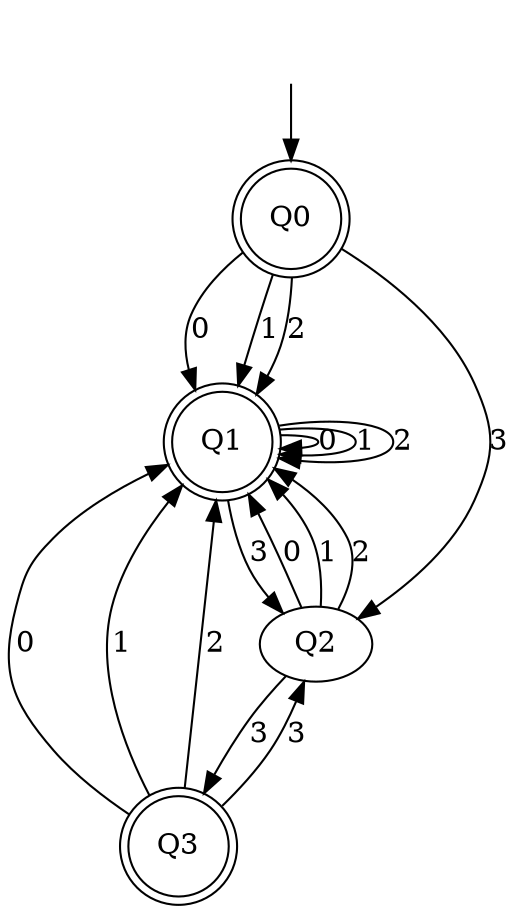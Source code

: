 digraph G {
	""[shape=none]
	Q1 [shape=doublecircle]
	Q3 [shape=doublecircle]
	Q0 [shape=doublecircle]
	
	"" -> Q0
	Q0 -> Q1 [label=0]
	Q0 -> Q1 [label=1]
	Q0 -> Q1 [label=2]
	Q0 -> Q2 [label=3]
	Q1 -> Q1 [label=0]
	Q1 -> Q1 [label=1]
	Q1 -> Q1 [label=2]
	Q1 -> Q2 [label=3]
	Q2 -> Q1 [label=0]
	Q2 -> Q1 [label=1]
	Q2 -> Q1 [label=2]
	Q2 -> Q3 [label=3]
	Q3 -> Q1 [label=0]
	Q3 -> Q1 [label=1]
	Q3 -> Q1 [label=2]
	Q3 -> Q2 [label=3]
	}